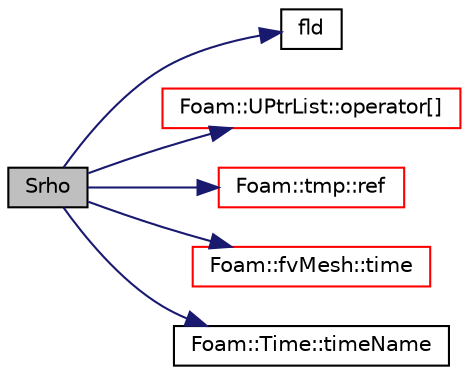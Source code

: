 digraph "Srho"
{
  bgcolor="transparent";
  edge [fontname="Helvetica",fontsize="10",labelfontname="Helvetica",labelfontsize="10"];
  node [fontname="Helvetica",fontsize="10",shape=record];
  rankdir="LR";
  Node1 [label="Srho",height=0.2,width=0.4,color="black", fillcolor="grey75", style="filled", fontcolor="black"];
  Node1 -> Node2 [color="midnightblue",fontsize="10",style="solid",fontname="Helvetica"];
  Node2 [label="fld",height=0.2,width=0.4,color="black",URL="$a04418.html#ad4512456f4da706b47fd304150561080"];
  Node1 -> Node3 [color="midnightblue",fontsize="10",style="solid",fontname="Helvetica"];
  Node3 [label="Foam::UPtrList::operator[]",height=0.2,width=0.4,color="red",URL="$a02875.html#af15a484723b2f04f96702bd3b5fe2572",tooltip="Return element const reference. "];
  Node1 -> Node4 [color="midnightblue",fontsize="10",style="solid",fontname="Helvetica"];
  Node4 [label="Foam::tmp::ref",height=0.2,width=0.4,color="red",URL="$a02707.html#af16202cc9b8e931206cfceb8d9779bb2",tooltip="Return non-const reference or generate a fatal error. "];
  Node1 -> Node5 [color="midnightblue",fontsize="10",style="solid",fontname="Helvetica"];
  Node5 [label="Foam::fvMesh::time",height=0.2,width=0.4,color="red",URL="$a00885.html#a48fcf6de2789aff6b430b5fc1a05693f",tooltip="Return the top-level database. "];
  Node1 -> Node6 [color="midnightblue",fontsize="10",style="solid",fontname="Helvetica"];
  Node6 [label="Foam::Time::timeName",height=0.2,width=0.4,color="black",URL="$a02693.html#a5ae6a110de1b22323e19a46943c7f0c1",tooltip="Return time name of given scalar time. "];
}
